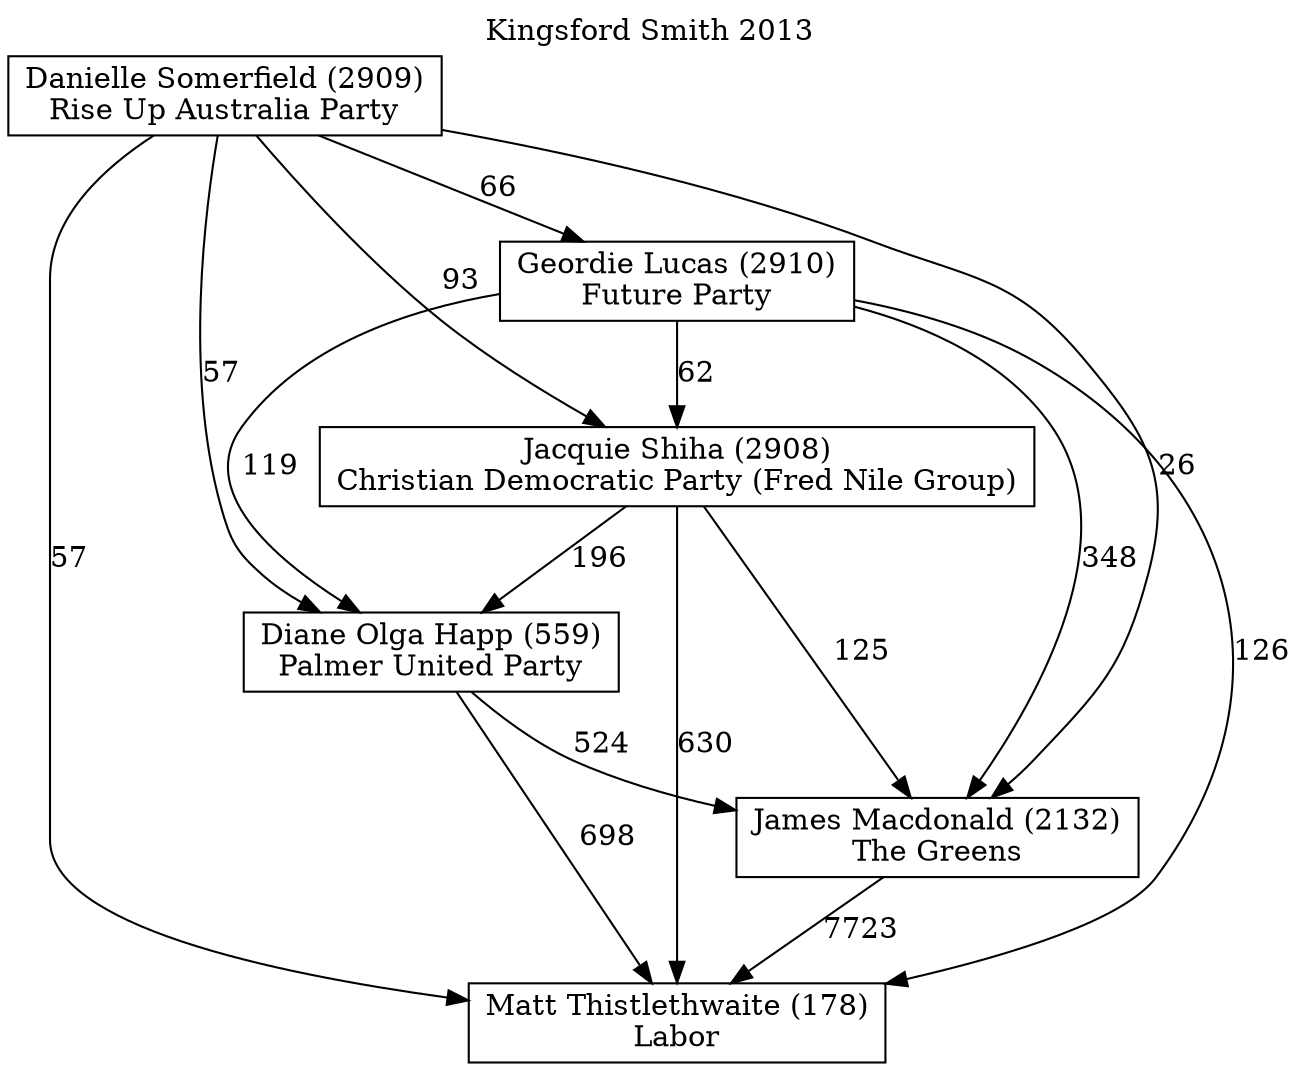 // House preference flow
digraph "Matt Thistlethwaite (178)_Kingsford Smith_2013" {
	graph [label="Kingsford Smith 2013" labelloc=t mclimit=10]
	node [shape=box]
	"Danielle Somerfield (2909)" [label="Danielle Somerfield (2909)
Rise Up Australia Party"]
	"Diane Olga Happ (559)" [label="Diane Olga Happ (559)
Palmer United Party"]
	"Geordie Lucas (2910)" [label="Geordie Lucas (2910)
Future Party"]
	"Jacquie Shiha (2908)" [label="Jacquie Shiha (2908)
Christian Democratic Party (Fred Nile Group)"]
	"James Macdonald (2132)" [label="James Macdonald (2132)
The Greens"]
	"Matt Thistlethwaite (178)" [label="Matt Thistlethwaite (178)
Labor"]
	"Danielle Somerfield (2909)" -> "Diane Olga Happ (559)" [label=57]
	"Danielle Somerfield (2909)" -> "Geordie Lucas (2910)" [label=66]
	"Danielle Somerfield (2909)" -> "Jacquie Shiha (2908)" [label=93]
	"Danielle Somerfield (2909)" -> "James Macdonald (2132)" [label=26]
	"Danielle Somerfield (2909)" -> "Matt Thistlethwaite (178)" [label=57]
	"Diane Olga Happ (559)" -> "James Macdonald (2132)" [label=524]
	"Diane Olga Happ (559)" -> "Matt Thistlethwaite (178)" [label=698]
	"Geordie Lucas (2910)" -> "Diane Olga Happ (559)" [label=119]
	"Geordie Lucas (2910)" -> "Jacquie Shiha (2908)" [label=62]
	"Geordie Lucas (2910)" -> "James Macdonald (2132)" [label=348]
	"Geordie Lucas (2910)" -> "Matt Thistlethwaite (178)" [label=126]
	"Jacquie Shiha (2908)" -> "Diane Olga Happ (559)" [label=196]
	"Jacquie Shiha (2908)" -> "James Macdonald (2132)" [label=125]
	"Jacquie Shiha (2908)" -> "Matt Thistlethwaite (178)" [label=630]
	"James Macdonald (2132)" -> "Matt Thistlethwaite (178)" [label=7723]
}
